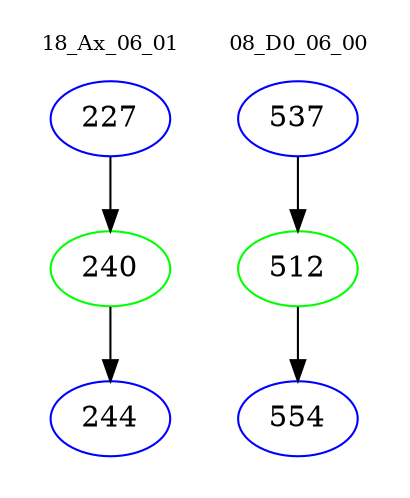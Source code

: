 digraph{
subgraph cluster_0 {
color = white
label = "18_Ax_06_01";
fontsize=10;
T0_227 [label="227", color="blue"]
T0_227 -> T0_240 [color="black"]
T0_240 [label="240", color="green"]
T0_240 -> T0_244 [color="black"]
T0_244 [label="244", color="blue"]
}
subgraph cluster_1 {
color = white
label = "08_D0_06_00";
fontsize=10;
T1_537 [label="537", color="blue"]
T1_537 -> T1_512 [color="black"]
T1_512 [label="512", color="green"]
T1_512 -> T1_554 [color="black"]
T1_554 [label="554", color="blue"]
}
}

